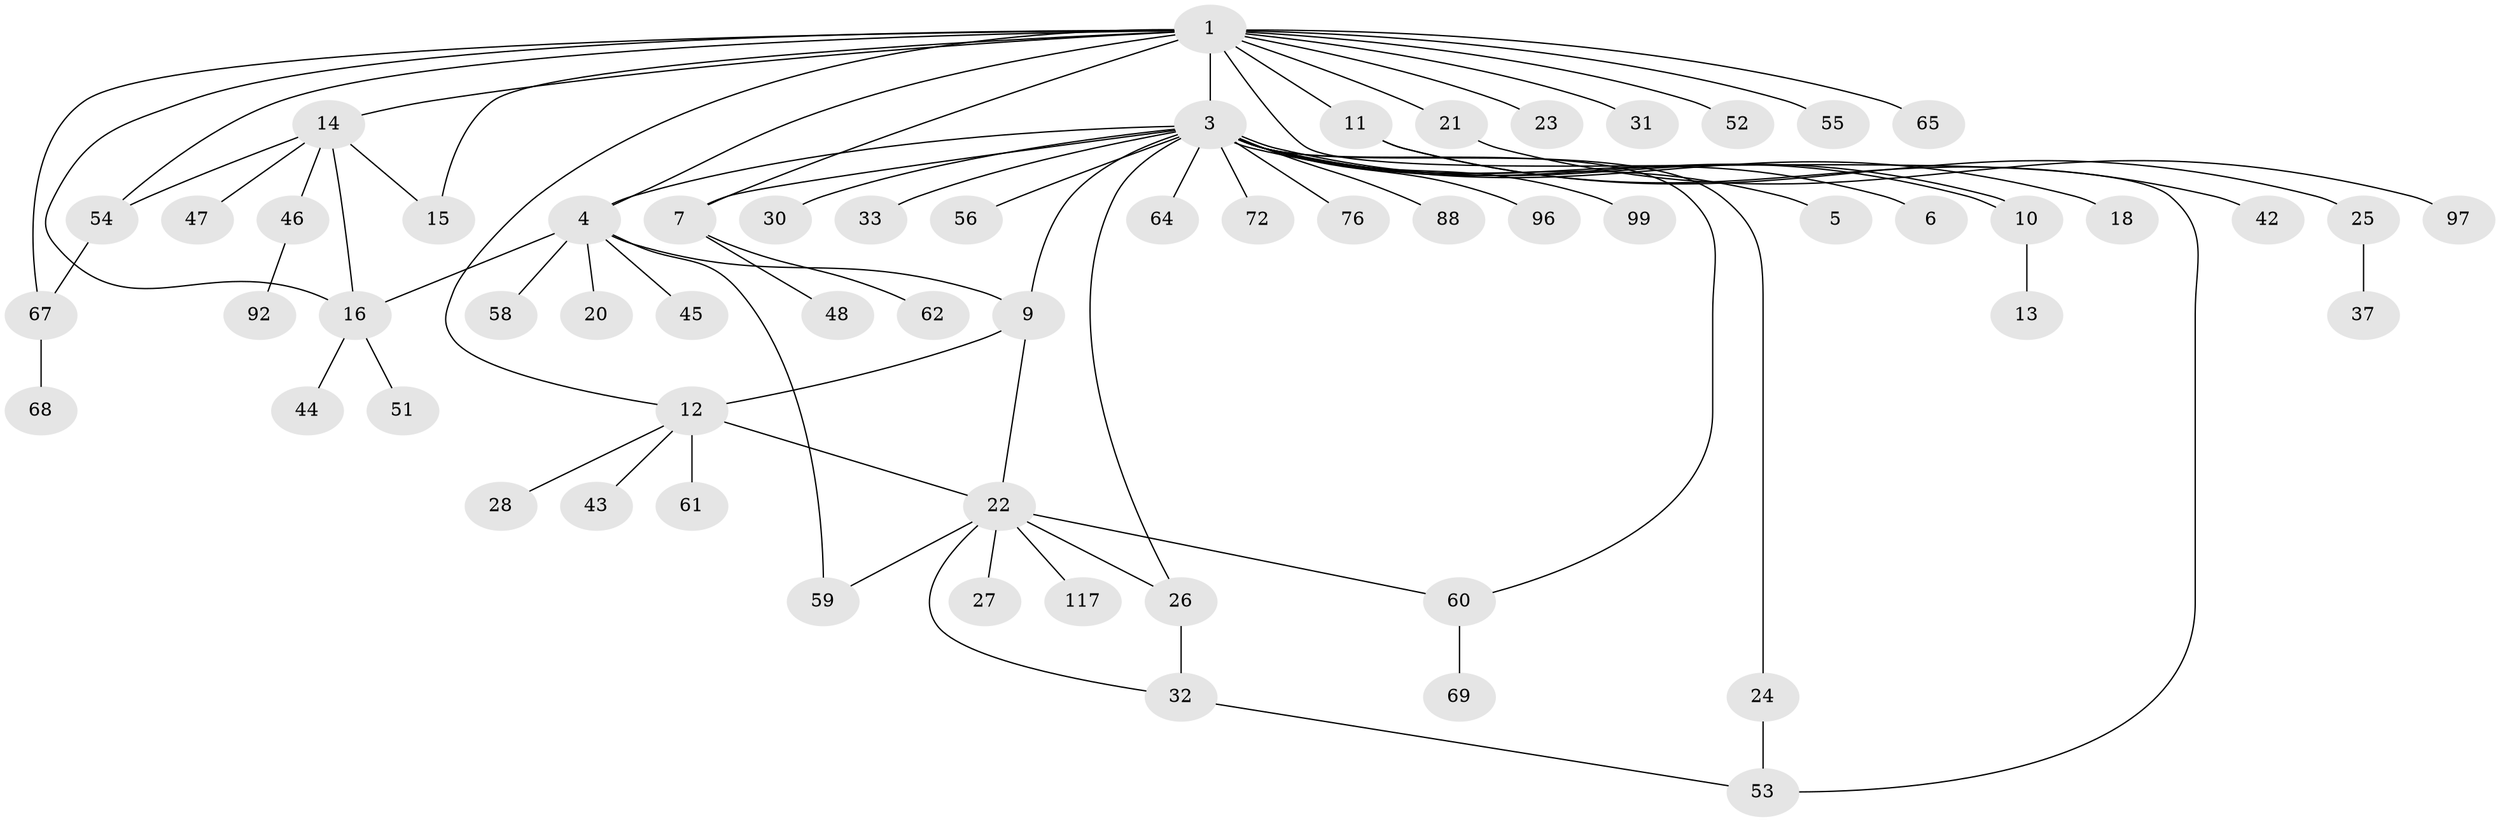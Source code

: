 // original degree distribution, {4: 0.08333333333333333, 23: 0.008333333333333333, 26: 0.008333333333333333, 8: 0.008333333333333333, 2: 0.175, 1: 0.55, 7: 0.008333333333333333, 3: 0.09166666666666666, 5: 0.03333333333333333, 6: 0.025, 9: 0.008333333333333333}
// Generated by graph-tools (version 1.1) at 2025/14/03/09/25 04:14:23]
// undirected, 60 vertices, 76 edges
graph export_dot {
graph [start="1"]
  node [color=gray90,style=filled];
  1 [super="+2"];
  3 [super="+34+82+39+36"];
  4 [super="+100+17"];
  5 [super="+89"];
  6;
  7 [super="+71+84+29"];
  9 [super="+40"];
  10 [super="+81+19"];
  11 [super="+113"];
  12 [super="+66"];
  13;
  14 [super="+63"];
  15;
  16 [super="+107"];
  18;
  20;
  21;
  22 [super="+41"];
  23;
  24;
  25;
  26 [super="+95"];
  27;
  28;
  30;
  31 [super="+79+38"];
  32 [super="+101"];
  33;
  37 [super="+108+78"];
  42;
  43;
  44;
  45;
  46;
  47 [super="+83"];
  48;
  51;
  52;
  53 [super="+80"];
  54;
  55 [super="+91+86+106"];
  56;
  58;
  59;
  60 [super="+109"];
  61;
  62 [super="+103"];
  64;
  65;
  67;
  68;
  69;
  72 [super="+90"];
  76;
  88;
  92;
  96;
  97;
  99;
  117;
  1 -- 54;
  1 -- 65;
  1 -- 3 [weight=3];
  1 -- 4 [weight=2];
  1 -- 67;
  1 -- 7;
  1 -- 11;
  1 -- 14;
  1 -- 15;
  1 -- 16;
  1 -- 21;
  1 -- 23;
  1 -- 31;
  1 -- 52;
  1 -- 53;
  1 -- 55;
  1 -- 12;
  3 -- 4;
  3 -- 5;
  3 -- 6;
  3 -- 10;
  3 -- 10;
  3 -- 18;
  3 -- 24;
  3 -- 26;
  3 -- 30;
  3 -- 33;
  3 -- 56;
  3 -- 60;
  3 -- 64 [weight=2];
  3 -- 72;
  3 -- 76;
  3 -- 88;
  3 -- 96;
  3 -- 99;
  3 -- 7 [weight=2];
  3 -- 9;
  4 -- 9;
  4 -- 45;
  4 -- 58;
  4 -- 16;
  4 -- 59;
  4 -- 20;
  7 -- 48;
  7 -- 62;
  9 -- 12 [weight=2];
  9 -- 22;
  10 -- 13;
  11 -- 25;
  11 -- 42;
  12 -- 22;
  12 -- 28;
  12 -- 43;
  12 -- 61;
  14 -- 15;
  14 -- 16;
  14 -- 46;
  14 -- 47;
  14 -- 54;
  16 -- 44;
  16 -- 51;
  21 -- 97;
  22 -- 27;
  22 -- 32;
  22 -- 60;
  22 -- 117;
  22 -- 26;
  22 -- 59;
  24 -- 53;
  25 -- 37;
  26 -- 32;
  32 -- 53;
  46 -- 92;
  54 -- 67;
  60 -- 69;
  67 -- 68;
}
